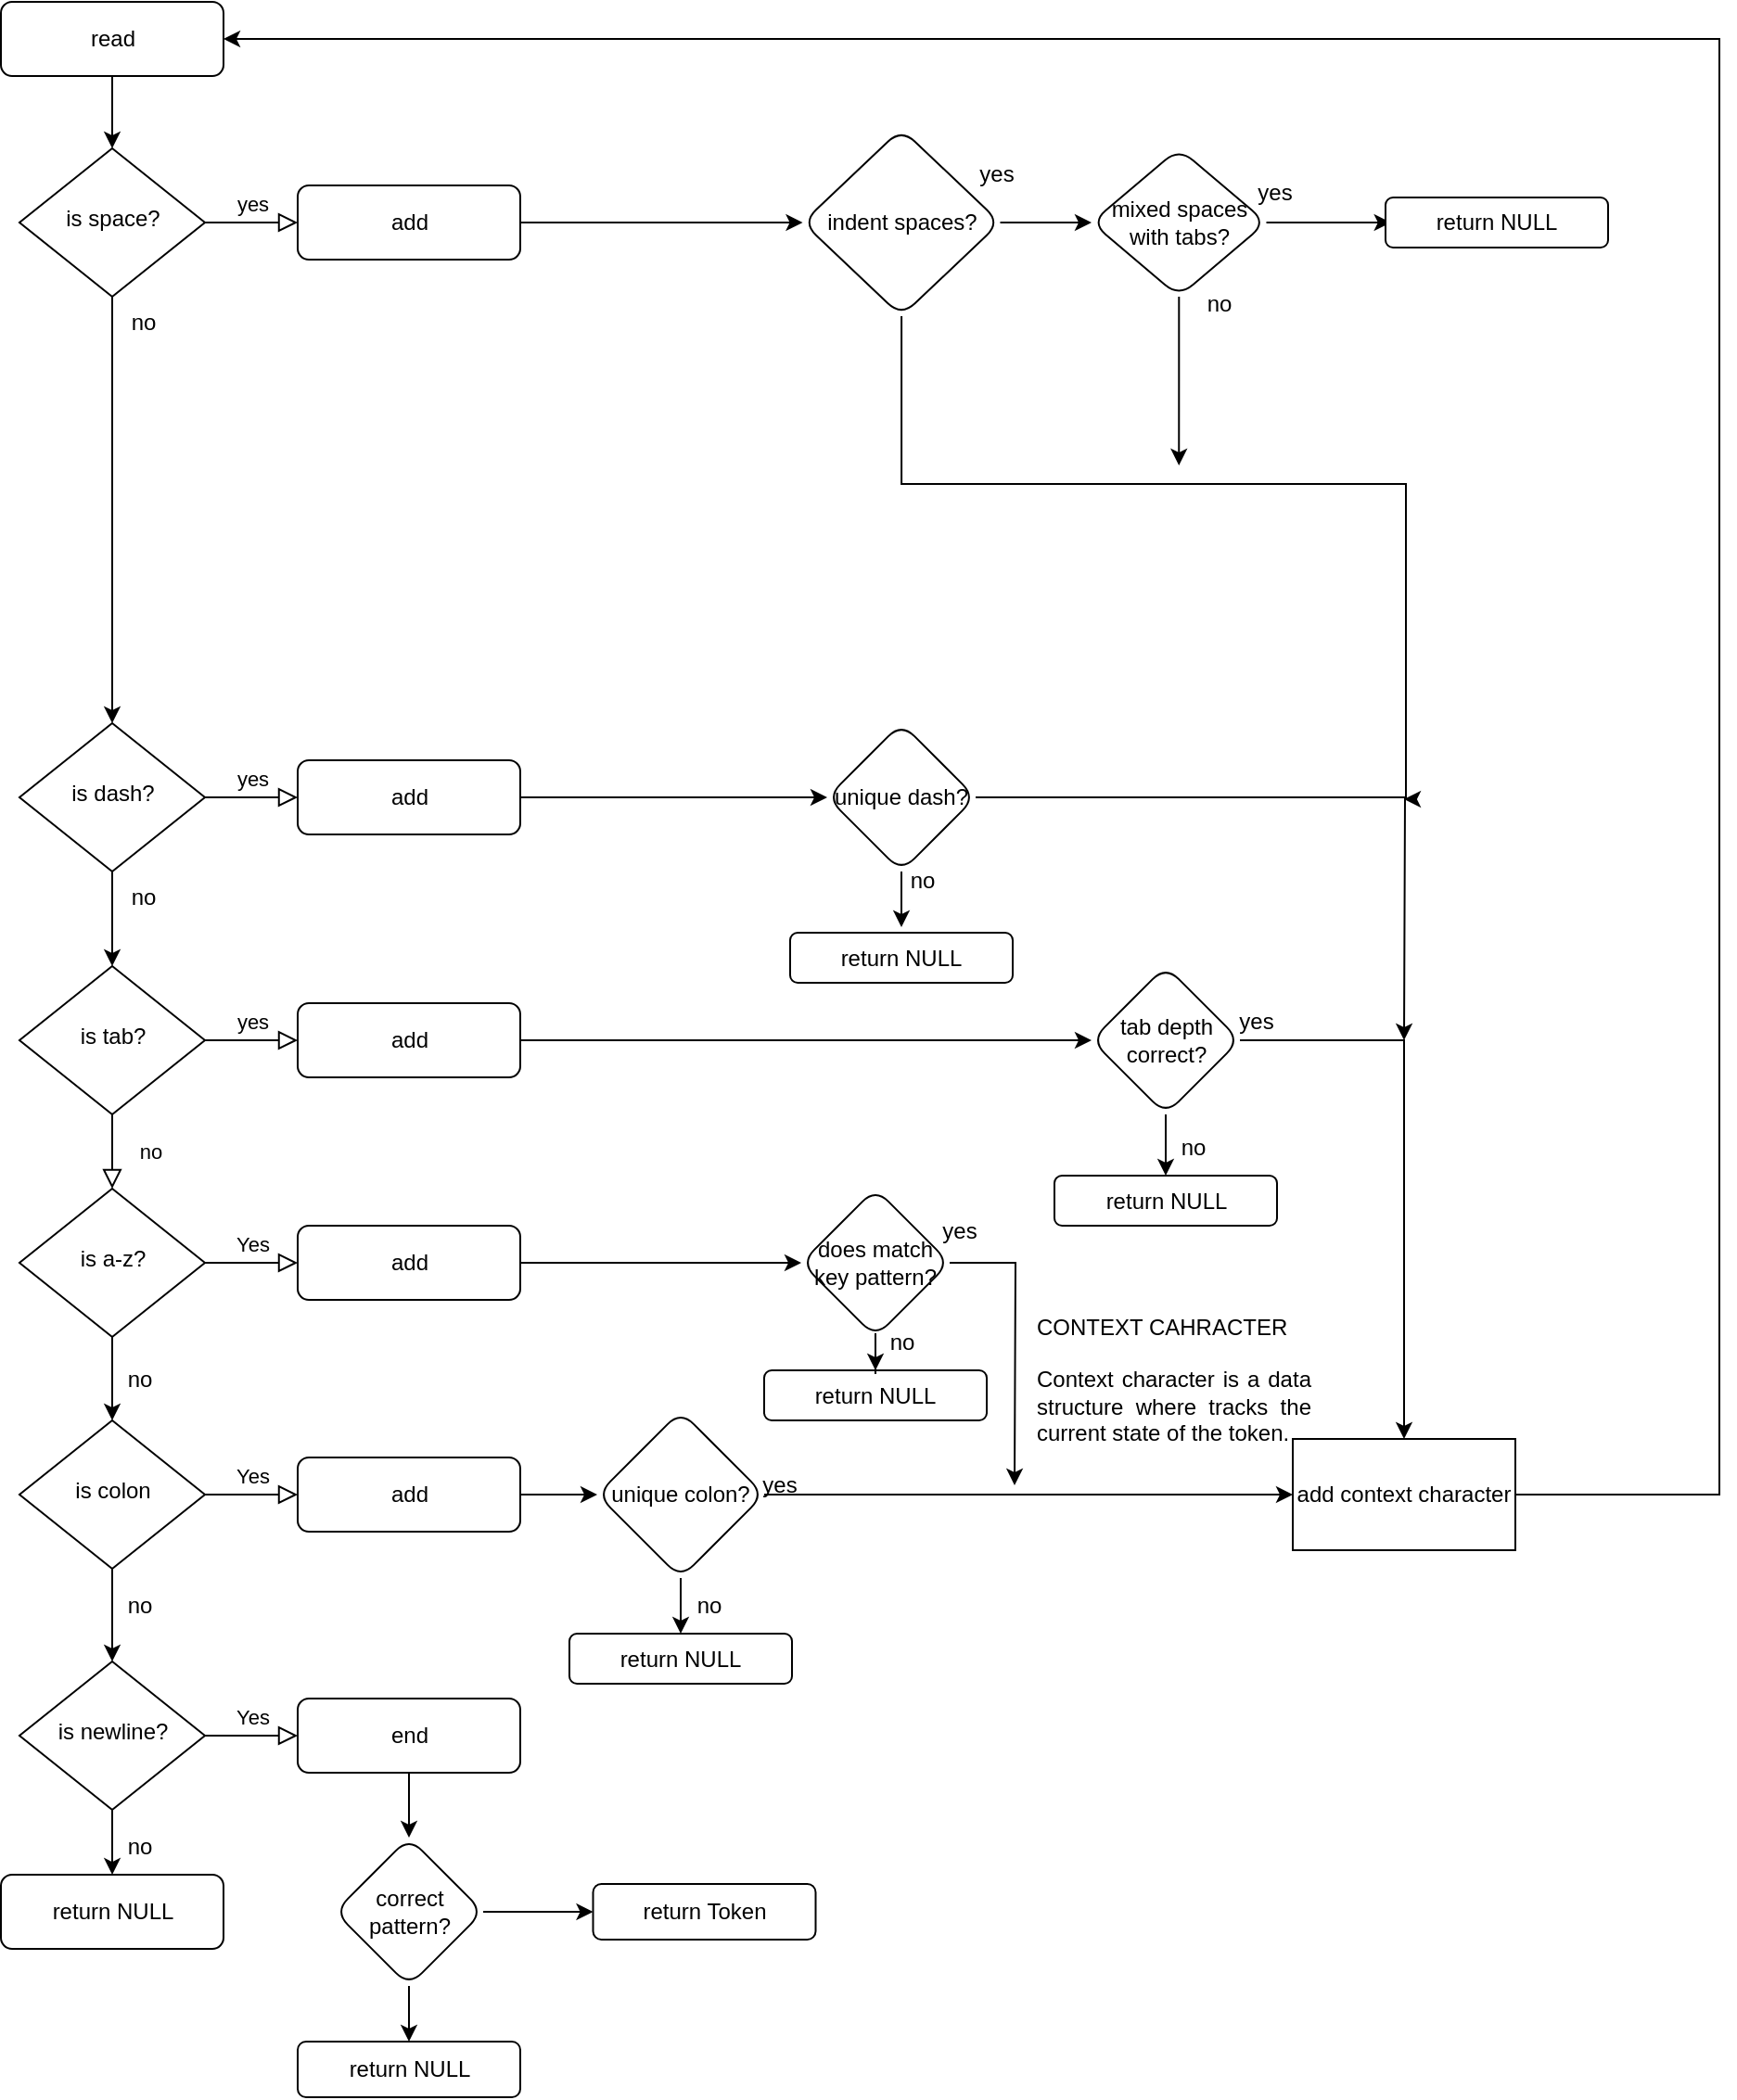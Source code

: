 <mxfile version="22.0.4" type="github" pages="2">
  <diagram id="C5RBs43oDa-KdzZeNtuy" name="lexer state machine">
    <mxGraphModel dx="876" dy="1640" grid="1" gridSize="10" guides="1" tooltips="1" connect="1" arrows="1" fold="1" page="1" pageScale="1" pageWidth="827" pageHeight="1169" math="0" shadow="0">
      <root>
        <mxCell id="WIyWlLk6GJQsqaUBKTNV-0" />
        <mxCell id="WIyWlLk6GJQsqaUBKTNV-1" parent="WIyWlLk6GJQsqaUBKTNV-0" />
        <mxCell id="bRtIRvLNnt8NFUPSMzzY-8" value="" style="edgeStyle=orthogonalEdgeStyle;rounded=0;orthogonalLoop=1;jettySize=auto;html=1;" edge="1" parent="WIyWlLk6GJQsqaUBKTNV-1" source="WIyWlLk6GJQsqaUBKTNV-3" target="bRtIRvLNnt8NFUPSMzzY-1">
          <mxGeometry relative="1" as="geometry" />
        </mxCell>
        <mxCell id="WIyWlLk6GJQsqaUBKTNV-3" value="read" style="rounded=1;whiteSpace=wrap;html=1;fontSize=12;glass=0;strokeWidth=1;shadow=0;" parent="WIyWlLk6GJQsqaUBKTNV-1" vertex="1">
          <mxGeometry x="3.5" y="-350" width="120" height="40" as="geometry" />
        </mxCell>
        <mxCell id="WIyWlLk6GJQsqaUBKTNV-4" value="no" style="rounded=0;html=1;jettySize=auto;orthogonalLoop=1;fontSize=11;endArrow=block;endFill=0;endSize=8;strokeWidth=1;shadow=0;labelBackgroundColor=none;edgeStyle=orthogonalEdgeStyle;" parent="WIyWlLk6GJQsqaUBKTNV-1" source="WIyWlLk6GJQsqaUBKTNV-6" target="WIyWlLk6GJQsqaUBKTNV-10" edge="1">
          <mxGeometry y="20" relative="1" as="geometry">
            <mxPoint as="offset" />
          </mxGeometry>
        </mxCell>
        <mxCell id="WIyWlLk6GJQsqaUBKTNV-5" value="yes" style="edgeStyle=orthogonalEdgeStyle;rounded=0;html=1;jettySize=auto;orthogonalLoop=1;fontSize=11;endArrow=block;endFill=0;endSize=8;strokeWidth=1;shadow=0;labelBackgroundColor=none;" parent="WIyWlLk6GJQsqaUBKTNV-1" source="WIyWlLk6GJQsqaUBKTNV-6" target="WIyWlLk6GJQsqaUBKTNV-7" edge="1">
          <mxGeometry y="10" relative="1" as="geometry">
            <mxPoint as="offset" />
          </mxGeometry>
        </mxCell>
        <mxCell id="WIyWlLk6GJQsqaUBKTNV-6" value="is tab?" style="rhombus;whiteSpace=wrap;html=1;shadow=0;fontFamily=Helvetica;fontSize=12;align=center;strokeWidth=1;spacing=6;spacingTop=-4;" parent="WIyWlLk6GJQsqaUBKTNV-1" vertex="1">
          <mxGeometry x="13.5" y="170" width="100" height="80" as="geometry" />
        </mxCell>
        <mxCell id="NJGwAmN8iUr_1sxsh8-F-1" value="" style="edgeStyle=orthogonalEdgeStyle;rounded=0;orthogonalLoop=1;jettySize=auto;html=1;" parent="WIyWlLk6GJQsqaUBKTNV-1" source="WIyWlLk6GJQsqaUBKTNV-7" target="NJGwAmN8iUr_1sxsh8-F-0" edge="1">
          <mxGeometry relative="1" as="geometry" />
        </mxCell>
        <mxCell id="WIyWlLk6GJQsqaUBKTNV-7" value="add" style="rounded=1;whiteSpace=wrap;html=1;fontSize=12;glass=0;strokeWidth=1;shadow=0;" parent="WIyWlLk6GJQsqaUBKTNV-1" vertex="1">
          <mxGeometry x="163.5" y="190" width="120" height="40" as="geometry" />
        </mxCell>
        <mxCell id="WIyWlLk6GJQsqaUBKTNV-9" value="Yes" style="edgeStyle=orthogonalEdgeStyle;rounded=0;html=1;jettySize=auto;orthogonalLoop=1;fontSize=11;endArrow=block;endFill=0;endSize=8;strokeWidth=1;shadow=0;labelBackgroundColor=none;" parent="WIyWlLk6GJQsqaUBKTNV-1" source="WIyWlLk6GJQsqaUBKTNV-10" target="WIyWlLk6GJQsqaUBKTNV-12" edge="1">
          <mxGeometry y="10" relative="1" as="geometry">
            <mxPoint as="offset" />
          </mxGeometry>
        </mxCell>
        <mxCell id="NJGwAmN8iUr_1sxsh8-F-18" value="" style="edgeStyle=orthogonalEdgeStyle;rounded=0;orthogonalLoop=1;jettySize=auto;html=1;" parent="WIyWlLk6GJQsqaUBKTNV-1" source="WIyWlLk6GJQsqaUBKTNV-10" target="NJGwAmN8iUr_1sxsh8-F-11" edge="1">
          <mxGeometry relative="1" as="geometry" />
        </mxCell>
        <mxCell id="WIyWlLk6GJQsqaUBKTNV-10" value="is a-z?" style="rhombus;whiteSpace=wrap;html=1;shadow=0;fontFamily=Helvetica;fontSize=12;align=center;strokeWidth=1;spacing=6;spacingTop=-4;" parent="WIyWlLk6GJQsqaUBKTNV-1" vertex="1">
          <mxGeometry x="13.5" y="290" width="100" height="80" as="geometry" />
        </mxCell>
        <mxCell id="WIyWlLk6GJQsqaUBKTNV-12" value="add" style="rounded=1;whiteSpace=wrap;html=1;fontSize=12;glass=0;strokeWidth=1;shadow=0;" parent="WIyWlLk6GJQsqaUBKTNV-1" vertex="1">
          <mxGeometry x="163.5" y="310" width="120" height="40" as="geometry" />
        </mxCell>
        <mxCell id="NJGwAmN8iUr_1sxsh8-F-3" value="" style="edgeStyle=orthogonalEdgeStyle;rounded=0;orthogonalLoop=1;jettySize=auto;html=1;" parent="WIyWlLk6GJQsqaUBKTNV-1" source="NJGwAmN8iUr_1sxsh8-F-0" target="NJGwAmN8iUr_1sxsh8-F-2" edge="1">
          <mxGeometry relative="1" as="geometry" />
        </mxCell>
        <mxCell id="NJGwAmN8iUr_1sxsh8-F-69" style="edgeStyle=orthogonalEdgeStyle;rounded=0;orthogonalLoop=1;jettySize=auto;html=1;" parent="WIyWlLk6GJQsqaUBKTNV-1" source="NJGwAmN8iUr_1sxsh8-F-0" target="NJGwAmN8iUr_1sxsh8-F-39" edge="1">
          <mxGeometry relative="1" as="geometry" />
        </mxCell>
        <mxCell id="NJGwAmN8iUr_1sxsh8-F-0" value="tab depth correct?" style="rhombus;whiteSpace=wrap;html=1;rounded=1;glass=0;strokeWidth=1;shadow=0;" parent="WIyWlLk6GJQsqaUBKTNV-1" vertex="1">
          <mxGeometry x="591.5" y="170" width="80" height="80" as="geometry" />
        </mxCell>
        <mxCell id="NJGwAmN8iUr_1sxsh8-F-2" value="return NULL" style="whiteSpace=wrap;html=1;rounded=1;glass=0;strokeWidth=1;shadow=0;" parent="WIyWlLk6GJQsqaUBKTNV-1" vertex="1">
          <mxGeometry x="571.5" y="283" width="120" height="27" as="geometry" />
        </mxCell>
        <mxCell id="NJGwAmN8iUr_1sxsh8-F-4" value="no" style="text;html=1;align=center;verticalAlign=middle;resizable=0;points=[];autosize=1;strokeColor=none;fillColor=none;" parent="WIyWlLk6GJQsqaUBKTNV-1" vertex="1">
          <mxGeometry x="625.5" y="253" width="40" height="30" as="geometry" />
        </mxCell>
        <mxCell id="NJGwAmN8iUr_1sxsh8-F-10" value="Yes" style="edgeStyle=orthogonalEdgeStyle;rounded=0;html=1;jettySize=auto;orthogonalLoop=1;fontSize=11;endArrow=block;endFill=0;endSize=8;strokeWidth=1;shadow=0;labelBackgroundColor=none;" parent="WIyWlLk6GJQsqaUBKTNV-1" source="NJGwAmN8iUr_1sxsh8-F-11" target="NJGwAmN8iUr_1sxsh8-F-13" edge="1">
          <mxGeometry y="10" relative="1" as="geometry">
            <mxPoint as="offset" />
          </mxGeometry>
        </mxCell>
        <mxCell id="NJGwAmN8iUr_1sxsh8-F-27" value="" style="edgeStyle=orthogonalEdgeStyle;rounded=0;orthogonalLoop=1;jettySize=auto;html=1;" parent="WIyWlLk6GJQsqaUBKTNV-1" source="NJGwAmN8iUr_1sxsh8-F-11" target="NJGwAmN8iUr_1sxsh8-F-20" edge="1">
          <mxGeometry relative="1" as="geometry" />
        </mxCell>
        <mxCell id="NJGwAmN8iUr_1sxsh8-F-11" value="is colon" style="rhombus;whiteSpace=wrap;html=1;shadow=0;fontFamily=Helvetica;fontSize=12;align=center;strokeWidth=1;spacing=6;spacingTop=-4;" parent="WIyWlLk6GJQsqaUBKTNV-1" vertex="1">
          <mxGeometry x="13.5" y="415" width="100" height="80" as="geometry" />
        </mxCell>
        <mxCell id="NJGwAmN8iUr_1sxsh8-F-12" value="" style="edgeStyle=orthogonalEdgeStyle;rounded=0;orthogonalLoop=1;jettySize=auto;html=1;" parent="WIyWlLk6GJQsqaUBKTNV-1" source="NJGwAmN8iUr_1sxsh8-F-13" target="NJGwAmN8iUr_1sxsh8-F-15" edge="1">
          <mxGeometry relative="1" as="geometry" />
        </mxCell>
        <mxCell id="NJGwAmN8iUr_1sxsh8-F-13" value="add" style="rounded=1;whiteSpace=wrap;html=1;fontSize=12;glass=0;strokeWidth=1;shadow=0;" parent="WIyWlLk6GJQsqaUBKTNV-1" vertex="1">
          <mxGeometry x="163.5" y="435" width="120" height="40" as="geometry" />
        </mxCell>
        <mxCell id="NJGwAmN8iUr_1sxsh8-F-14" value="" style="edgeStyle=orthogonalEdgeStyle;rounded=0;orthogonalLoop=1;jettySize=auto;html=1;" parent="WIyWlLk6GJQsqaUBKTNV-1" source="NJGwAmN8iUr_1sxsh8-F-15" target="NJGwAmN8iUr_1sxsh8-F-16" edge="1">
          <mxGeometry relative="1" as="geometry" />
        </mxCell>
        <mxCell id="NJGwAmN8iUr_1sxsh8-F-75" style="edgeStyle=orthogonalEdgeStyle;rounded=0;orthogonalLoop=1;jettySize=auto;html=1;entryX=0;entryY=0.5;entryDx=0;entryDy=0;" parent="WIyWlLk6GJQsqaUBKTNV-1" source="NJGwAmN8iUr_1sxsh8-F-15" target="NJGwAmN8iUr_1sxsh8-F-39" edge="1">
          <mxGeometry relative="1" as="geometry" />
        </mxCell>
        <mxCell id="NJGwAmN8iUr_1sxsh8-F-15" value="unique colon?" style="rhombus;whiteSpace=wrap;html=1;rounded=1;glass=0;strokeWidth=1;shadow=0;" parent="WIyWlLk6GJQsqaUBKTNV-1" vertex="1">
          <mxGeometry x="325" y="410" width="90" height="90" as="geometry" />
        </mxCell>
        <mxCell id="NJGwAmN8iUr_1sxsh8-F-16" value="return NULL" style="whiteSpace=wrap;html=1;rounded=1;glass=0;strokeWidth=1;shadow=0;" parent="WIyWlLk6GJQsqaUBKTNV-1" vertex="1">
          <mxGeometry x="310" y="530" width="120" height="27" as="geometry" />
        </mxCell>
        <mxCell id="NJGwAmN8iUr_1sxsh8-F-17" value="no" style="text;html=1;align=center;verticalAlign=middle;resizable=0;points=[];autosize=1;strokeColor=none;fillColor=none;" parent="WIyWlLk6GJQsqaUBKTNV-1" vertex="1">
          <mxGeometry x="365" y="500" width="40" height="30" as="geometry" />
        </mxCell>
        <mxCell id="NJGwAmN8iUr_1sxsh8-F-19" value="Yes" style="edgeStyle=orthogonalEdgeStyle;rounded=0;html=1;jettySize=auto;orthogonalLoop=1;fontSize=11;endArrow=block;endFill=0;endSize=8;strokeWidth=1;shadow=0;labelBackgroundColor=none;" parent="WIyWlLk6GJQsqaUBKTNV-1" source="NJGwAmN8iUr_1sxsh8-F-20" target="NJGwAmN8iUr_1sxsh8-F-22" edge="1">
          <mxGeometry y="10" relative="1" as="geometry">
            <mxPoint as="offset" />
          </mxGeometry>
        </mxCell>
        <mxCell id="NJGwAmN8iUr_1sxsh8-F-29" value="" style="edgeStyle=orthogonalEdgeStyle;rounded=0;orthogonalLoop=1;jettySize=auto;html=1;" parent="WIyWlLk6GJQsqaUBKTNV-1" source="NJGwAmN8iUr_1sxsh8-F-20" edge="1">
          <mxGeometry relative="1" as="geometry">
            <mxPoint x="63.517" y="660.014" as="targetPoint" />
          </mxGeometry>
        </mxCell>
        <mxCell id="NJGwAmN8iUr_1sxsh8-F-20" value="is newline?" style="rhombus;whiteSpace=wrap;html=1;shadow=0;fontFamily=Helvetica;fontSize=12;align=center;strokeWidth=1;spacing=6;spacingTop=-4;" parent="WIyWlLk6GJQsqaUBKTNV-1" vertex="1">
          <mxGeometry x="13.5" y="545" width="100" height="80" as="geometry" />
        </mxCell>
        <mxCell id="NJGwAmN8iUr_1sxsh8-F-47" value="" style="edgeStyle=orthogonalEdgeStyle;rounded=0;orthogonalLoop=1;jettySize=auto;html=1;" parent="WIyWlLk6GJQsqaUBKTNV-1" source="NJGwAmN8iUr_1sxsh8-F-22" target="NJGwAmN8iUr_1sxsh8-F-46" edge="1">
          <mxGeometry relative="1" as="geometry" />
        </mxCell>
        <mxCell id="NJGwAmN8iUr_1sxsh8-F-22" value="end" style="rounded=1;whiteSpace=wrap;html=1;fontSize=12;glass=0;strokeWidth=1;shadow=0;" parent="WIyWlLk6GJQsqaUBKTNV-1" vertex="1">
          <mxGeometry x="163.5" y="565" width="120" height="40" as="geometry" />
        </mxCell>
        <mxCell id="NJGwAmN8iUr_1sxsh8-F-30" value="no" style="text;html=1;align=center;verticalAlign=middle;resizable=0;points=[];autosize=1;strokeColor=none;fillColor=none;" parent="WIyWlLk6GJQsqaUBKTNV-1" vertex="1">
          <mxGeometry x="58" y="378" width="40" height="30" as="geometry" />
        </mxCell>
        <mxCell id="NJGwAmN8iUr_1sxsh8-F-31" value="no" style="text;html=1;align=center;verticalAlign=middle;resizable=0;points=[];autosize=1;strokeColor=none;fillColor=none;" parent="WIyWlLk6GJQsqaUBKTNV-1" vertex="1">
          <mxGeometry x="58" y="500" width="40" height="30" as="geometry" />
        </mxCell>
        <mxCell id="NJGwAmN8iUr_1sxsh8-F-32" value="no" style="text;html=1;align=center;verticalAlign=middle;resizable=0;points=[];autosize=1;strokeColor=none;fillColor=none;" parent="WIyWlLk6GJQsqaUBKTNV-1" vertex="1">
          <mxGeometry x="58" y="630" width="40" height="30" as="geometry" />
        </mxCell>
        <mxCell id="NJGwAmN8iUr_1sxsh8-F-33" value="return NULL" style="rounded=1;whiteSpace=wrap;html=1;fontSize=12;glass=0;strokeWidth=1;shadow=0;" parent="WIyWlLk6GJQsqaUBKTNV-1" vertex="1">
          <mxGeometry x="3.5" y="660" width="120" height="40" as="geometry" />
        </mxCell>
        <mxCell id="NJGwAmN8iUr_1sxsh8-F-34" value="return Token" style="rounded=1;whiteSpace=wrap;html=1;fontSize=12;glass=0;strokeWidth=1;shadow=0;" parent="WIyWlLk6GJQsqaUBKTNV-1" vertex="1">
          <mxGeometry x="322.75" y="665" width="120" height="30" as="geometry" />
        </mxCell>
        <mxCell id="y6LaKMIjHYWvaa5KC_cy-15" style="edgeStyle=orthogonalEdgeStyle;rounded=0;orthogonalLoop=1;jettySize=auto;html=1;entryX=1;entryY=0.5;entryDx=0;entryDy=0;" parent="WIyWlLk6GJQsqaUBKTNV-1" source="NJGwAmN8iUr_1sxsh8-F-39" target="WIyWlLk6GJQsqaUBKTNV-3" edge="1">
          <mxGeometry relative="1" as="geometry">
            <Array as="points">
              <mxPoint x="930" y="455" />
              <mxPoint x="930" y="-330" />
            </Array>
          </mxGeometry>
        </mxCell>
        <mxCell id="NJGwAmN8iUr_1sxsh8-F-39" value="add context character" style="rounded=0;whiteSpace=wrap;html=1;" parent="WIyWlLk6GJQsqaUBKTNV-1" vertex="1">
          <mxGeometry x="700" y="425" width="120" height="60" as="geometry" />
        </mxCell>
        <mxCell id="NJGwAmN8iUr_1sxsh8-F-48" style="edgeStyle=orthogonalEdgeStyle;rounded=0;orthogonalLoop=1;jettySize=auto;html=1;" parent="WIyWlLk6GJQsqaUBKTNV-1" source="NJGwAmN8iUr_1sxsh8-F-46" target="NJGwAmN8iUr_1sxsh8-F-34" edge="1">
          <mxGeometry relative="1" as="geometry" />
        </mxCell>
        <mxCell id="NJGwAmN8iUr_1sxsh8-F-50" style="edgeStyle=orthogonalEdgeStyle;rounded=0;orthogonalLoop=1;jettySize=auto;html=1;entryX=0.5;entryY=0;entryDx=0;entryDy=0;" parent="WIyWlLk6GJQsqaUBKTNV-1" source="NJGwAmN8iUr_1sxsh8-F-46" target="NJGwAmN8iUr_1sxsh8-F-49" edge="1">
          <mxGeometry relative="1" as="geometry" />
        </mxCell>
        <mxCell id="NJGwAmN8iUr_1sxsh8-F-46" value="correct pattern?" style="rhombus;whiteSpace=wrap;html=1;rounded=1;glass=0;strokeWidth=1;shadow=0;" parent="WIyWlLk6GJQsqaUBKTNV-1" vertex="1">
          <mxGeometry x="183.5" y="640" width="80" height="80" as="geometry" />
        </mxCell>
        <mxCell id="NJGwAmN8iUr_1sxsh8-F-49" value="return NULL" style="whiteSpace=wrap;html=1;rounded=1;glass=0;strokeWidth=1;shadow=0;" parent="WIyWlLk6GJQsqaUBKTNV-1" vertex="1">
          <mxGeometry x="163.5" y="750" width="120" height="30" as="geometry" />
        </mxCell>
        <mxCell id="NJGwAmN8iUr_1sxsh8-F-51" value="&lt;div align=&quot;justify&quot;&gt;CONTEXT CAHRACTER&lt;/div&gt;&lt;div align=&quot;justify&quot;&gt;&lt;br&gt;Context character is a data structure where tracks the current state of the token.&lt;/div&gt;" style="text;html=1;strokeColor=none;fillColor=none;align=center;verticalAlign=middle;whiteSpace=wrap;rounded=0;" parent="WIyWlLk6GJQsqaUBKTNV-1" vertex="1">
          <mxGeometry x="561" y="328" width="150" height="130" as="geometry" />
        </mxCell>
        <mxCell id="NJGwAmN8iUr_1sxsh8-F-64" style="edgeStyle=orthogonalEdgeStyle;rounded=0;orthogonalLoop=1;jettySize=auto;html=1;exitX=0.5;exitY=1;exitDx=0;exitDy=0;" parent="WIyWlLk6GJQsqaUBKTNV-1" edge="1">
          <mxGeometry relative="1" as="geometry">
            <mxPoint x="553.5" y="425" as="sourcePoint" />
            <mxPoint x="553.5" y="425" as="targetPoint" />
          </mxGeometry>
        </mxCell>
        <mxCell id="NJGwAmN8iUr_1sxsh8-F-73" value="yes" style="text;html=1;align=center;verticalAlign=middle;resizable=0;points=[];autosize=1;strokeColor=none;fillColor=none;" parent="WIyWlLk6GJQsqaUBKTNV-1" vertex="1">
          <mxGeometry x="402.75" y="435" width="40" height="30" as="geometry" />
        </mxCell>
        <mxCell id="NJGwAmN8iUr_1sxsh8-F-74" value="yes" style="text;html=1;align=center;verticalAlign=middle;resizable=0;points=[];autosize=1;strokeColor=none;fillColor=none;" parent="WIyWlLk6GJQsqaUBKTNV-1" vertex="1">
          <mxGeometry x="660" y="185" width="40" height="30" as="geometry" />
        </mxCell>
        <mxCell id="NJGwAmN8iUr_1sxsh8-F-79" value="return NULL" style="whiteSpace=wrap;html=1;rounded=1;glass=0;strokeWidth=1;shadow=0;" parent="WIyWlLk6GJQsqaUBKTNV-1" vertex="1">
          <mxGeometry x="415" y="388" width="120" height="27" as="geometry" />
        </mxCell>
        <mxCell id="NJGwAmN8iUr_1sxsh8-F-80" value="" style="edgeStyle=orthogonalEdgeStyle;rounded=0;orthogonalLoop=1;jettySize=auto;html=1;" parent="WIyWlLk6GJQsqaUBKTNV-1" source="WIyWlLk6GJQsqaUBKTNV-12" target="NJGwAmN8iUr_1sxsh8-F-78" edge="1">
          <mxGeometry relative="1" as="geometry">
            <mxPoint x="520" y="450" as="targetPoint" />
            <mxPoint x="284" y="330" as="sourcePoint" />
          </mxGeometry>
        </mxCell>
        <mxCell id="NJGwAmN8iUr_1sxsh8-F-83" style="edgeStyle=orthogonalEdgeStyle;rounded=0;orthogonalLoop=1;jettySize=auto;html=1;entryX=0.5;entryY=0;entryDx=0;entryDy=0;" parent="WIyWlLk6GJQsqaUBKTNV-1" source="NJGwAmN8iUr_1sxsh8-F-78" target="NJGwAmN8iUr_1sxsh8-F-79" edge="1">
          <mxGeometry relative="1" as="geometry" />
        </mxCell>
        <mxCell id="NJGwAmN8iUr_1sxsh8-F-85" style="edgeStyle=orthogonalEdgeStyle;rounded=0;orthogonalLoop=1;jettySize=auto;html=1;" parent="WIyWlLk6GJQsqaUBKTNV-1" source="NJGwAmN8iUr_1sxsh8-F-78" edge="1">
          <mxGeometry relative="1" as="geometry">
            <mxPoint x="550.0" y="450" as="targetPoint" />
          </mxGeometry>
        </mxCell>
        <mxCell id="NJGwAmN8iUr_1sxsh8-F-78" value="does match key pattern?" style="rhombus;whiteSpace=wrap;html=1;rounded=1;glass=0;strokeWidth=1;shadow=0;" parent="WIyWlLk6GJQsqaUBKTNV-1" vertex="1">
          <mxGeometry x="435" y="290" width="80" height="80" as="geometry" />
        </mxCell>
        <mxCell id="NJGwAmN8iUr_1sxsh8-F-81" value="yes" style="text;html=1;align=center;verticalAlign=middle;resizable=0;points=[];autosize=1;strokeColor=none;fillColor=none;" parent="WIyWlLk6GJQsqaUBKTNV-1" vertex="1">
          <mxGeometry x="500" y="298" width="40" height="30" as="geometry" />
        </mxCell>
        <mxCell id="NJGwAmN8iUr_1sxsh8-F-84" value="no" style="text;html=1;align=center;verticalAlign=middle;resizable=0;points=[];autosize=1;strokeColor=none;fillColor=none;" parent="WIyWlLk6GJQsqaUBKTNV-1" vertex="1">
          <mxGeometry x="469" y="358" width="40" height="30" as="geometry" />
        </mxCell>
        <mxCell id="y6LaKMIjHYWvaa5KC_cy-7" value="yes" style="edgeStyle=orthogonalEdgeStyle;rounded=0;html=1;jettySize=auto;orthogonalLoop=1;fontSize=11;endArrow=block;endFill=0;endSize=8;strokeWidth=1;shadow=0;labelBackgroundColor=none;" parent="WIyWlLk6GJQsqaUBKTNV-1" source="y6LaKMIjHYWvaa5KC_cy-8" target="y6LaKMIjHYWvaa5KC_cy-10" edge="1">
          <mxGeometry y="10" relative="1" as="geometry">
            <mxPoint as="offset" />
          </mxGeometry>
        </mxCell>
        <mxCell id="bRtIRvLNnt8NFUPSMzzY-11" value="" style="edgeStyle=orthogonalEdgeStyle;rounded=0;orthogonalLoop=1;jettySize=auto;html=1;" edge="1" parent="WIyWlLk6GJQsqaUBKTNV-1" source="y6LaKMIjHYWvaa5KC_cy-8" target="WIyWlLk6GJQsqaUBKTNV-6">
          <mxGeometry relative="1" as="geometry" />
        </mxCell>
        <mxCell id="y6LaKMIjHYWvaa5KC_cy-8" value="is dash?" style="rhombus;whiteSpace=wrap;html=1;shadow=0;fontFamily=Helvetica;fontSize=12;align=center;strokeWidth=1;spacing=6;spacingTop=-4;" parent="WIyWlLk6GJQsqaUBKTNV-1" vertex="1">
          <mxGeometry x="13.5" y="39" width="100" height="80" as="geometry" />
        </mxCell>
        <mxCell id="y6LaKMIjHYWvaa5KC_cy-9" value="" style="edgeStyle=orthogonalEdgeStyle;rounded=0;orthogonalLoop=1;jettySize=auto;html=1;" parent="WIyWlLk6GJQsqaUBKTNV-1" source="y6LaKMIjHYWvaa5KC_cy-10" target="y6LaKMIjHYWvaa5KC_cy-11" edge="1">
          <mxGeometry relative="1" as="geometry" />
        </mxCell>
        <mxCell id="y6LaKMIjHYWvaa5KC_cy-10" value="add" style="rounded=1;whiteSpace=wrap;html=1;fontSize=12;glass=0;strokeWidth=1;shadow=0;" parent="WIyWlLk6GJQsqaUBKTNV-1" vertex="1">
          <mxGeometry x="163.5" y="59" width="120" height="40" as="geometry" />
        </mxCell>
        <mxCell id="y6LaKMIjHYWvaa5KC_cy-14" style="edgeStyle=orthogonalEdgeStyle;rounded=0;orthogonalLoop=1;jettySize=auto;html=1;" parent="WIyWlLk6GJQsqaUBKTNV-1" source="y6LaKMIjHYWvaa5KC_cy-11" edge="1">
          <mxGeometry relative="1" as="geometry">
            <mxPoint x="760.0" y="210" as="targetPoint" />
          </mxGeometry>
        </mxCell>
        <mxCell id="y6LaKMIjHYWvaa5KC_cy-16" style="edgeStyle=orthogonalEdgeStyle;rounded=0;orthogonalLoop=1;jettySize=auto;html=1;" parent="WIyWlLk6GJQsqaUBKTNV-1" source="y6LaKMIjHYWvaa5KC_cy-11" edge="1">
          <mxGeometry relative="1" as="geometry">
            <mxPoint x="489" y="149" as="targetPoint" />
          </mxGeometry>
        </mxCell>
        <mxCell id="y6LaKMIjHYWvaa5KC_cy-11" value="unique dash?" style="rhombus;whiteSpace=wrap;html=1;rounded=1;glass=0;strokeWidth=1;shadow=0;" parent="WIyWlLk6GJQsqaUBKTNV-1" vertex="1">
          <mxGeometry x="449" y="39" width="80" height="80" as="geometry" />
        </mxCell>
        <mxCell id="y6LaKMIjHYWvaa5KC_cy-12" value="return NULL" style="whiteSpace=wrap;html=1;rounded=1;glass=0;strokeWidth=1;shadow=0;" parent="WIyWlLk6GJQsqaUBKTNV-1" vertex="1">
          <mxGeometry x="429" y="152" width="120" height="27" as="geometry" />
        </mxCell>
        <mxCell id="y6LaKMIjHYWvaa5KC_cy-13" value="no" style="text;html=1;align=center;verticalAlign=middle;resizable=0;points=[];autosize=1;strokeColor=none;fillColor=none;" parent="WIyWlLk6GJQsqaUBKTNV-1" vertex="1">
          <mxGeometry x="480" y="109" width="40" height="30" as="geometry" />
        </mxCell>
        <mxCell id="bRtIRvLNnt8NFUPSMzzY-0" value="yes" style="edgeStyle=orthogonalEdgeStyle;rounded=0;html=1;jettySize=auto;orthogonalLoop=1;fontSize=11;endArrow=block;endFill=0;endSize=8;strokeWidth=1;shadow=0;labelBackgroundColor=none;" edge="1" parent="WIyWlLk6GJQsqaUBKTNV-1" source="bRtIRvLNnt8NFUPSMzzY-1" target="bRtIRvLNnt8NFUPSMzzY-3">
          <mxGeometry y="10" relative="1" as="geometry">
            <mxPoint as="offset" />
          </mxGeometry>
        </mxCell>
        <mxCell id="bRtIRvLNnt8NFUPSMzzY-9" value="" style="edgeStyle=orthogonalEdgeStyle;rounded=0;orthogonalLoop=1;jettySize=auto;html=1;entryX=0.5;entryY=0;entryDx=0;entryDy=0;" edge="1" parent="WIyWlLk6GJQsqaUBKTNV-1" source="bRtIRvLNnt8NFUPSMzzY-1" target="y6LaKMIjHYWvaa5KC_cy-8">
          <mxGeometry relative="1" as="geometry">
            <mxPoint x="63.5" y="-151" as="targetPoint" />
          </mxGeometry>
        </mxCell>
        <mxCell id="bRtIRvLNnt8NFUPSMzzY-1" value="is space?" style="rhombus;whiteSpace=wrap;html=1;shadow=0;fontFamily=Helvetica;fontSize=12;align=center;strokeWidth=1;spacing=6;spacingTop=-4;" vertex="1" parent="WIyWlLk6GJQsqaUBKTNV-1">
          <mxGeometry x="13.5" y="-271" width="100" height="80" as="geometry" />
        </mxCell>
        <mxCell id="bRtIRvLNnt8NFUPSMzzY-16" value="" style="edgeStyle=orthogonalEdgeStyle;rounded=0;orthogonalLoop=1;jettySize=auto;html=1;" edge="1" parent="WIyWlLk6GJQsqaUBKTNV-1" source="bRtIRvLNnt8NFUPSMzzY-3" target="bRtIRvLNnt8NFUPSMzzY-15">
          <mxGeometry relative="1" as="geometry" />
        </mxCell>
        <mxCell id="bRtIRvLNnt8NFUPSMzzY-3" value="add" style="rounded=1;whiteSpace=wrap;html=1;fontSize=12;glass=0;strokeWidth=1;shadow=0;" vertex="1" parent="WIyWlLk6GJQsqaUBKTNV-1">
          <mxGeometry x="163.5" y="-251" width="120" height="40" as="geometry" />
        </mxCell>
        <mxCell id="bRtIRvLNnt8NFUPSMzzY-10" value="no" style="text;html=1;align=center;verticalAlign=middle;resizable=0;points=[];autosize=1;strokeColor=none;fillColor=none;" vertex="1" parent="WIyWlLk6GJQsqaUBKTNV-1">
          <mxGeometry x="60" y="-192" width="40" height="30" as="geometry" />
        </mxCell>
        <mxCell id="bRtIRvLNnt8NFUPSMzzY-12" value="no" style="text;html=1;align=center;verticalAlign=middle;resizable=0;points=[];autosize=1;strokeColor=none;fillColor=none;" vertex="1" parent="WIyWlLk6GJQsqaUBKTNV-1">
          <mxGeometry x="60" y="118" width="40" height="30" as="geometry" />
        </mxCell>
        <mxCell id="bRtIRvLNnt8NFUPSMzzY-43" style="edgeStyle=orthogonalEdgeStyle;rounded=0;orthogonalLoop=1;jettySize=auto;html=1;" edge="1" parent="WIyWlLk6GJQsqaUBKTNV-1" source="bRtIRvLNnt8NFUPSMzzY-15">
          <mxGeometry relative="1" as="geometry">
            <mxPoint x="760" y="80" as="targetPoint" />
            <Array as="points">
              <mxPoint x="489" y="-90" />
              <mxPoint x="761" y="-90" />
            </Array>
          </mxGeometry>
        </mxCell>
        <mxCell id="bRtIRvLNnt8NFUPSMzzY-15" value="indent spaces?" style="rhombus;whiteSpace=wrap;html=1;rounded=1;glass=0;strokeWidth=1;shadow=0;" vertex="1" parent="WIyWlLk6GJQsqaUBKTNV-1">
          <mxGeometry x="435.75" y="-281.5" width="106.5" height="101" as="geometry" />
        </mxCell>
        <mxCell id="bRtIRvLNnt8NFUPSMzzY-24" value="yes" style="text;html=1;align=center;verticalAlign=middle;resizable=0;points=[];autosize=1;strokeColor=none;fillColor=none;" vertex="1" parent="WIyWlLk6GJQsqaUBKTNV-1">
          <mxGeometry x="520" y="-272" width="40" height="30" as="geometry" />
        </mxCell>
        <mxCell id="bRtIRvLNnt8NFUPSMzzY-26" value="" style="edgeStyle=orthogonalEdgeStyle;rounded=0;orthogonalLoop=1;jettySize=auto;html=1;entryX=0;entryY=0.5;entryDx=0;entryDy=0;" edge="1" parent="WIyWlLk6GJQsqaUBKTNV-1" source="bRtIRvLNnt8NFUPSMzzY-15" target="bRtIRvLNnt8NFUPSMzzY-25">
          <mxGeometry relative="1" as="geometry">
            <mxPoint x="542" y="-231" as="sourcePoint" />
            <mxPoint x="720" y="-231" as="targetPoint" />
          </mxGeometry>
        </mxCell>
        <mxCell id="bRtIRvLNnt8NFUPSMzzY-37" style="edgeStyle=orthogonalEdgeStyle;rounded=0;orthogonalLoop=1;jettySize=auto;html=1;" edge="1" parent="WIyWlLk6GJQsqaUBKTNV-1" source="bRtIRvLNnt8NFUPSMzzY-25">
          <mxGeometry relative="1" as="geometry">
            <mxPoint x="638.625" y="-100" as="targetPoint" />
          </mxGeometry>
        </mxCell>
        <mxCell id="bRtIRvLNnt8NFUPSMzzY-39" value="" style="edgeStyle=orthogonalEdgeStyle;rounded=0;orthogonalLoop=1;jettySize=auto;html=1;" edge="1" parent="WIyWlLk6GJQsqaUBKTNV-1" source="bRtIRvLNnt8NFUPSMzzY-25">
          <mxGeometry relative="1" as="geometry">
            <mxPoint x="752.875" y="-231" as="targetPoint" />
          </mxGeometry>
        </mxCell>
        <mxCell id="bRtIRvLNnt8NFUPSMzzY-25" value="mixed spaces with tabs?" style="rhombus;whiteSpace=wrap;html=1;rounded=1;glass=0;strokeWidth=1;shadow=0;" vertex="1" parent="WIyWlLk6GJQsqaUBKTNV-1">
          <mxGeometry x="591.5" y="-271" width="94.25" height="80" as="geometry" />
        </mxCell>
        <mxCell id="bRtIRvLNnt8NFUPSMzzY-29" value="yes" style="text;html=1;align=center;verticalAlign=middle;resizable=0;points=[];autosize=1;strokeColor=none;fillColor=none;" vertex="1" parent="WIyWlLk6GJQsqaUBKTNV-1">
          <mxGeometry x="670" y="-262" width="40" height="30" as="geometry" />
        </mxCell>
        <mxCell id="bRtIRvLNnt8NFUPSMzzY-40" value="return NULL" style="whiteSpace=wrap;html=1;rounded=1;glass=0;strokeWidth=1;shadow=0;" vertex="1" parent="WIyWlLk6GJQsqaUBKTNV-1">
          <mxGeometry x="750" y="-244.5" width="120" height="27" as="geometry" />
        </mxCell>
        <mxCell id="bRtIRvLNnt8NFUPSMzzY-41" value="&lt;div&gt;no&lt;/div&gt;" style="text;html=1;align=center;verticalAlign=middle;resizable=0;points=[];autosize=1;strokeColor=none;fillColor=none;" vertex="1" parent="WIyWlLk6GJQsqaUBKTNV-1">
          <mxGeometry x="640" y="-202" width="40" height="30" as="geometry" />
        </mxCell>
      </root>
    </mxGraphModel>
  </diagram>
  <diagram id="evAzaiWNEllOGVwo9i98" name="Page-2">
    <mxGraphModel dx="408" dy="428" grid="1" gridSize="10" guides="1" tooltips="1" connect="1" arrows="1" fold="1" page="1" pageScale="1" pageWidth="850" pageHeight="1100" math="0" shadow="0">
      <root>
        <mxCell id="0" />
        <mxCell id="1" parent="0" />
        <mxCell id="w7-qfAc-dVlZl1u8k3MO-1" value="0" style="rounded=0;whiteSpace=wrap;html=1;" vertex="1" parent="1">
          <mxGeometry y="240" width="60" height="60" as="geometry" />
        </mxCell>
        <mxCell id="w7-qfAc-dVlZl1u8k3MO-2" value="-" style="rounded=0;whiteSpace=wrap;html=1;" vertex="1" parent="1">
          <mxGeometry x="60" y="240" width="60" height="60" as="geometry" />
        </mxCell>
        <mxCell id="w7-qfAc-dVlZl1u8k3MO-7" value="-" style="rounded=0;whiteSpace=wrap;html=1;" vertex="1" parent="1">
          <mxGeometry x="120" y="240" width="60" height="60" as="geometry" />
        </mxCell>
        <mxCell id="w7-qfAc-dVlZl1u8k3MO-8" value="-" style="rounded=0;whiteSpace=wrap;html=1;" vertex="1" parent="1">
          <mxGeometry x="180" y="240" width="60" height="60" as="geometry" />
        </mxCell>
        <mxCell id="w7-qfAc-dVlZl1u8k3MO-9" value="-" style="rounded=0;whiteSpace=wrap;html=1;" vertex="1" parent="1">
          <mxGeometry x="240" y="240" width="60" height="60" as="geometry" />
        </mxCell>
        <mxCell id="w7-qfAc-dVlZl1u8k3MO-10" value="-" style="rounded=0;whiteSpace=wrap;html=1;" vertex="1" parent="1">
          <mxGeometry x="300" y="240" width="60" height="60" as="geometry" />
        </mxCell>
        <mxCell id="w7-qfAc-dVlZl1u8k3MO-11" value="-" style="rounded=0;whiteSpace=wrap;html=1;" vertex="1" parent="1">
          <mxGeometry x="360" y="240" width="60" height="60" as="geometry" />
        </mxCell>
        <mxCell id="w7-qfAc-dVlZl1u8k3MO-12" value="0" style="rounded=0;whiteSpace=wrap;html=1;" vertex="1" parent="1">
          <mxGeometry x="420" y="240" width="60" height="60" as="geometry" />
        </mxCell>
        <mxCell id="w7-qfAc-dVlZl1u8k3MO-13" value="tab" style="text;html=1;align=center;verticalAlign=middle;resizable=0;points=[];autosize=1;strokeColor=none;fillColor=none;" vertex="1" parent="1">
          <mxGeometry x="70" y="210" width="40" height="30" as="geometry" />
        </mxCell>
        <mxCell id="w7-qfAc-dVlZl1u8k3MO-16" value="alpha 1" style="text;html=1;align=center;verticalAlign=middle;resizable=0;points=[];autosize=1;strokeColor=none;fillColor=none;" vertex="1" parent="1">
          <mxGeometry x="180" y="210" width="60" height="30" as="geometry" />
        </mxCell>
        <mxCell id="w7-qfAc-dVlZl1u8k3MO-18" value="dash" style="text;html=1;align=center;verticalAlign=middle;resizable=0;points=[];autosize=1;strokeColor=none;fillColor=none;" vertex="1" parent="1">
          <mxGeometry x="125" y="210" width="50" height="30" as="geometry" />
        </mxCell>
        <mxCell id="w7-qfAc-dVlZl1u8k3MO-19" value="colon" style="text;html=1;align=center;verticalAlign=middle;resizable=0;points=[];autosize=1;strokeColor=none;fillColor=none;" vertex="1" parent="1">
          <mxGeometry x="245" y="210" width="50" height="30" as="geometry" />
        </mxCell>
        <mxCell id="w7-qfAc-dVlZl1u8k3MO-20" value="nl" style="text;html=1;align=center;verticalAlign=middle;resizable=0;points=[];autosize=1;strokeColor=none;fillColor=none;" vertex="1" parent="1">
          <mxGeometry x="375" y="210" width="30" height="30" as="geometry" />
        </mxCell>
        <mxCell id="w7-qfAc-dVlZl1u8k3MO-21" value="alpha 2" style="text;html=1;align=center;verticalAlign=middle;resizable=0;points=[];autosize=1;strokeColor=none;fillColor=none;" vertex="1" parent="1">
          <mxGeometry x="300" y="210" width="60" height="30" as="geometry" />
        </mxCell>
        <mxCell id="w7-qfAc-dVlZl1u8k3MO-22" value="none" style="text;html=1;align=center;verticalAlign=middle;resizable=0;points=[];autosize=1;strokeColor=none;fillColor=none;" vertex="1" parent="1">
          <mxGeometry x="425" y="210" width="50" height="30" as="geometry" />
        </mxCell>
        <mxCell id="w7-qfAc-dVlZl1u8k3MO-24" value="none" style="text;html=1;align=center;verticalAlign=middle;resizable=0;points=[];autosize=1;strokeColor=none;fillColor=none;" vertex="1" parent="1">
          <mxGeometry x="5" y="210" width="50" height="30" as="geometry" />
        </mxCell>
        <mxCell id="w7-qfAc-dVlZl1u8k3MO-25" value="&lt;div align=&quot;left&quot;&gt;&lt;ul&gt;&lt;li&gt;Object = 01011010 = 90 &lt;/li&gt;&lt;li&gt;Attribute = 01011110 = 94&lt;/li&gt;&lt;li&gt;Item/Object = 01111010 = 122&lt;br&gt;&lt;/li&gt;&lt;li&gt;Item/Attr = 01111110 =126&lt;/li&gt;&lt;/ul&gt;&lt;/div&gt;" style="text;html=1;align=left;verticalAlign=middle;resizable=0;points=[];autosize=1;strokeColor=none;fillColor=none;" vertex="1" parent="1">
          <mxGeometry y="300" width="230" height="100" as="geometry" />
        </mxCell>
      </root>
    </mxGraphModel>
  </diagram>
</mxfile>

